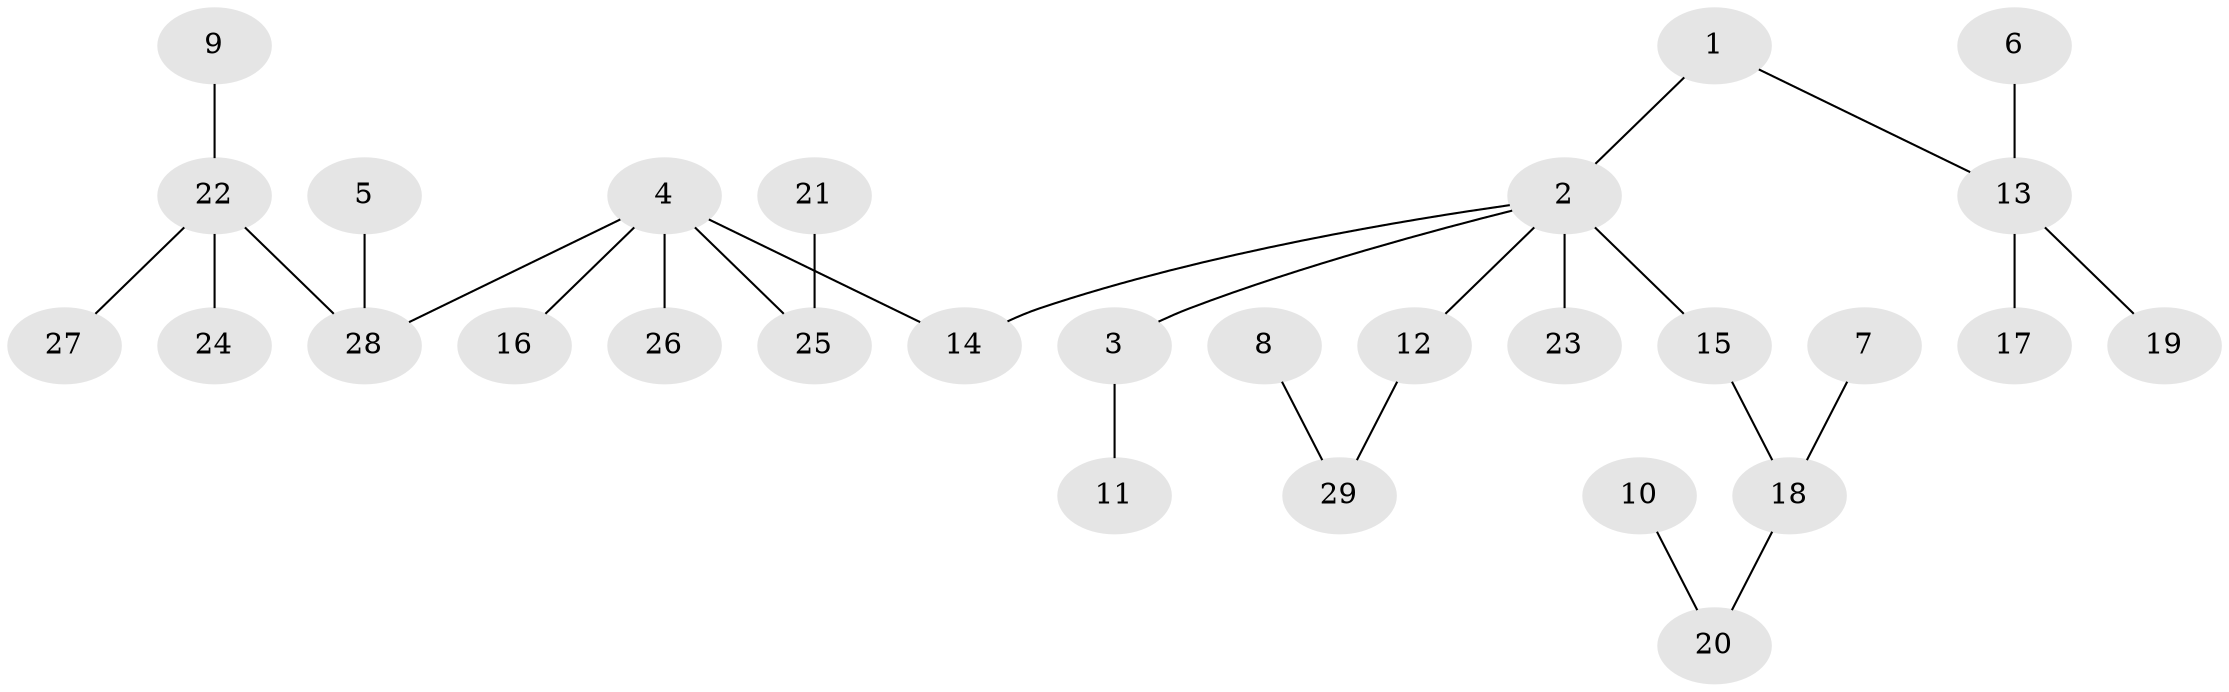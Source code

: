 // original degree distribution, {4: 0.07017543859649122, 2: 0.2631578947368421, 5: 0.05263157894736842, 3: 0.15789473684210525, 1: 0.45614035087719296}
// Generated by graph-tools (version 1.1) at 2025/49/03/09/25 03:49:21]
// undirected, 29 vertices, 28 edges
graph export_dot {
graph [start="1"]
  node [color=gray90,style=filled];
  1;
  2;
  3;
  4;
  5;
  6;
  7;
  8;
  9;
  10;
  11;
  12;
  13;
  14;
  15;
  16;
  17;
  18;
  19;
  20;
  21;
  22;
  23;
  24;
  25;
  26;
  27;
  28;
  29;
  1 -- 2 [weight=1.0];
  1 -- 13 [weight=1.0];
  2 -- 3 [weight=1.0];
  2 -- 12 [weight=1.0];
  2 -- 14 [weight=1.0];
  2 -- 15 [weight=2.0];
  2 -- 23 [weight=1.0];
  3 -- 11 [weight=1.0];
  4 -- 14 [weight=1.0];
  4 -- 16 [weight=1.0];
  4 -- 25 [weight=1.0];
  4 -- 26 [weight=1.0];
  4 -- 28 [weight=1.0];
  5 -- 28 [weight=1.0];
  6 -- 13 [weight=1.0];
  7 -- 18 [weight=1.0];
  8 -- 29 [weight=1.0];
  9 -- 22 [weight=1.0];
  10 -- 20 [weight=1.0];
  12 -- 29 [weight=1.0];
  13 -- 17 [weight=1.0];
  13 -- 19 [weight=1.0];
  15 -- 18 [weight=1.0];
  18 -- 20 [weight=1.0];
  21 -- 25 [weight=1.0];
  22 -- 24 [weight=1.0];
  22 -- 27 [weight=1.0];
  22 -- 28 [weight=1.0];
}
